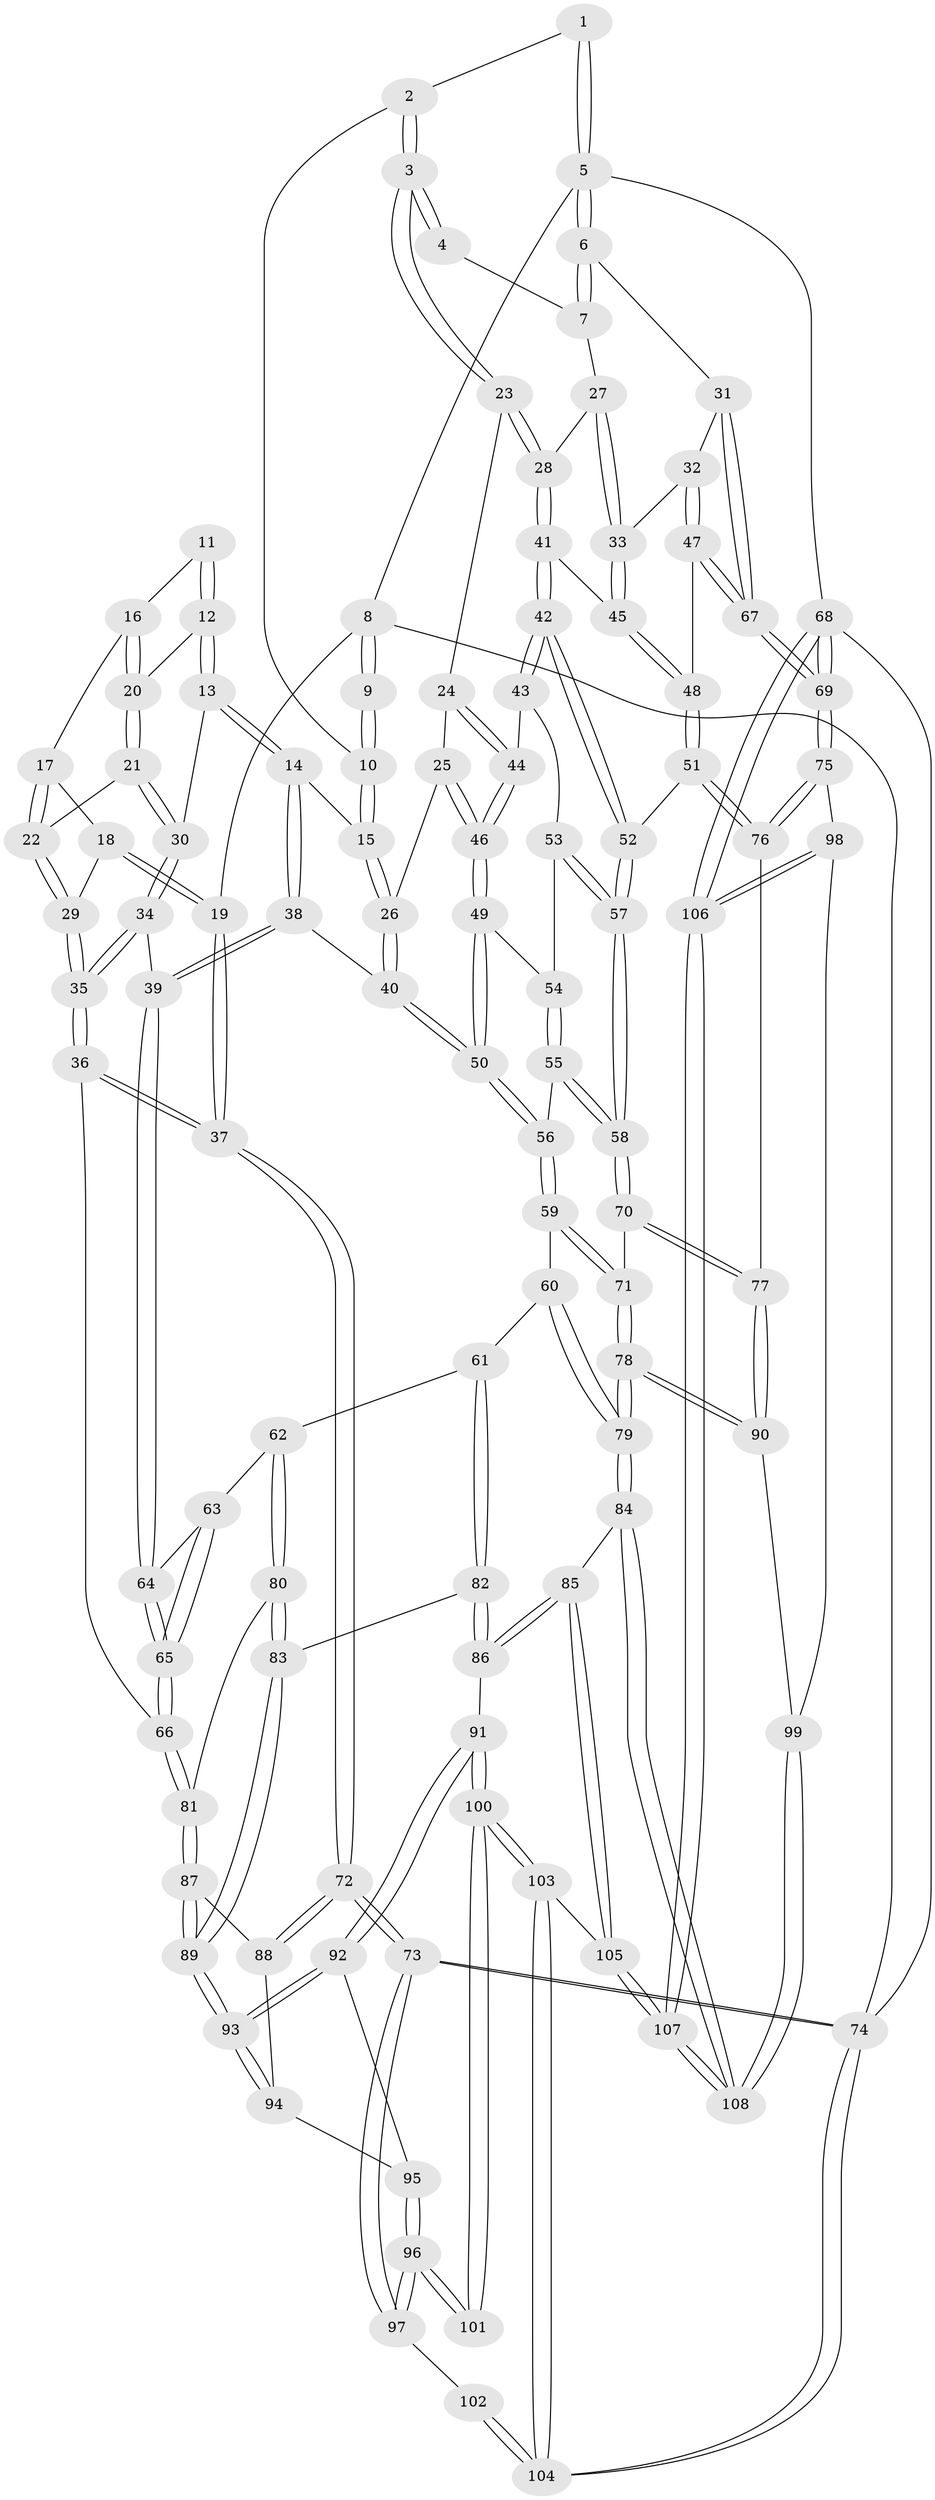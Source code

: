 // Generated by graph-tools (version 1.1) at 2025/02/03/09/25 05:02:03]
// undirected, 108 vertices, 267 edges
graph export_dot {
graph [start="1"]
  node [color=gray90,style=filled];
  1 [pos="+0.9730583517534181+0"];
  2 [pos="+0.7088072853034+0"];
  3 [pos="+0.7582509086554989+0.04629565137341797"];
  4 [pos="+0.9225837984249378+0.030456797764760932"];
  5 [pos="+1+0"];
  6 [pos="+1+0"];
  7 [pos="+0.977400879408167+0.04692695044032002"];
  8 [pos="+0+0"];
  9 [pos="+0.11788839756421744+0"];
  10 [pos="+0.44958293409238365+0"];
  11 [pos="+0.12904844330742563+0"];
  12 [pos="+0.2232103652667784+0.08569955413184857"];
  13 [pos="+0.23754765439979522+0.11791778007687666"];
  14 [pos="+0.29167397311469156+0.13421686488311857"];
  15 [pos="+0.4368591014517128+0.05279078437111085"];
  16 [pos="+0.11106932277325617+0.022422254885437115"];
  17 [pos="+0.07486159303090505+0.07112830185156829"];
  18 [pos="+0.011841126907257313+0.09227984694147189"];
  19 [pos="+0+0"];
  20 [pos="+0.11678201410282565+0.08221287230136388"];
  21 [pos="+0.1052005600337505+0.13787263740389755"];
  22 [pos="+0.07983234801175268+0.14506237221093363"];
  23 [pos="+0.7573427983166187+0.08070959781765483"];
  24 [pos="+0.7393836506028872+0.09554511811300126"];
  25 [pos="+0.6117001920097632+0.1680897430703458"];
  26 [pos="+0.5059679901362247+0.163027385237954"];
  27 [pos="+0.909402014785365+0.11903585208209108"];
  28 [pos="+0.7912748983823893+0.11152485184091937"];
  29 [pos="+0.07202410284958127+0.14808665415917938"];
  30 [pos="+0.1742611895027564+0.16028685803064055"];
  31 [pos="+1+0.15289596433286506"];
  32 [pos="+1+0.1941932385256107"];
  33 [pos="+1+0.19431055444311196"];
  34 [pos="+0.16671622476277126+0.2659152824727764"];
  35 [pos="+0+0.3354491272854024"];
  36 [pos="+0+0.385079737197234"];
  37 [pos="+0+0.3871111058889329"];
  38 [pos="+0.3051353594917272+0.3019456803089706"];
  39 [pos="+0.2934734711693036+0.3132039404700492"];
  40 [pos="+0.461397424144614+0.2780091651112345"];
  41 [pos="+0.8368150469327507+0.21942165520411977"];
  42 [pos="+0.8074566731108518+0.3230617661542099"];
  43 [pos="+0.7346281394661163+0.27491898519771296"];
  44 [pos="+0.7269176367321609+0.26017561894499014"];
  45 [pos="+0.932280810193722+0.23526290020631238"];
  46 [pos="+0.6398216436453998+0.2484437634392425"];
  47 [pos="+0.9345689754622937+0.4195948850979215"];
  48 [pos="+0.9304654317943137+0.41975611914455596"];
  49 [pos="+0.6410589229814594+0.266167644690702"];
  50 [pos="+0.500598057028095+0.35018018693399783"];
  51 [pos="+0.9188153412876416+0.4234596328904123"];
  52 [pos="+0.8171767146935338+0.406115159854298"];
  53 [pos="+0.6796472574505863+0.3019212353705482"];
  54 [pos="+0.6472030573302012+0.2831296259058211"];
  55 [pos="+0.6047223709634378+0.39236764401943164"];
  56 [pos="+0.5179177387924049+0.39717715434248335"];
  57 [pos="+0.7558216838291687+0.4404970973776249"];
  58 [pos="+0.749921152689676+0.4455925443305429"];
  59 [pos="+0.5021725996145948+0.4336358644766126"];
  60 [pos="+0.462293260095386+0.4700561777811479"];
  61 [pos="+0.3843588932690155+0.49303457385747235"];
  62 [pos="+0.3822911431057347+0.49204994061817076"];
  63 [pos="+0.34834738561250944+0.44370576490519137"];
  64 [pos="+0.29148481935845966+0.32591499690798575"];
  65 [pos="+0.14322203913777912+0.47814764569977947"];
  66 [pos="+0.11884498554758743+0.4988874572168674"];
  67 [pos="+1+0.43565152323144174"];
  68 [pos="+1+1"];
  69 [pos="+1+1"];
  70 [pos="+0.7322438434127327+0.5051847093040689"];
  71 [pos="+0.6415994057750964+0.5765954540688931"];
  72 [pos="+0+1"];
  73 [pos="+0+1"];
  74 [pos="+0+1"];
  75 [pos="+0.9531023772980384+0.7224455425913908"];
  76 [pos="+0.9102077752267175+0.6786305543524442"];
  77 [pos="+0.8360765076898103+0.6532717720345513"];
  78 [pos="+0.5741713023456015+0.7248103452433501"];
  79 [pos="+0.5634450093801054+0.7275147265349926"];
  80 [pos="+0.24817880472533774+0.5330784537426685"];
  81 [pos="+0.12649717538853936+0.5124772335605405"];
  82 [pos="+0.3795418828051628+0.5925727659244251"];
  83 [pos="+0.30621032721445635+0.6317783124703152"];
  84 [pos="+0.5522629312676012+0.7337218692058712"];
  85 [pos="+0.5355198541788078+0.7422345747281188"];
  86 [pos="+0.5022816053139374+0.7299667303719863"];
  87 [pos="+0.12730020981641824+0.5262051572589578"];
  88 [pos="+0.09137296509742386+0.6380228890872882"];
  89 [pos="+0.2633049618425915+0.7043641468291945"];
  90 [pos="+0.6260878794380867+0.7440069698828132"];
  91 [pos="+0.2753952746805151+0.7448798630188387"];
  92 [pos="+0.2721279404659561+0.7391286557872307"];
  93 [pos="+0.263468814223594+0.7149355135321476"];
  94 [pos="+0.1328860276446769+0.6973845620937663"];
  95 [pos="+0.11859464600650044+0.7608573810246576"];
  96 [pos="+0.08861151503661921+0.8012177242091236"];
  97 [pos="+0+0.9462322562904897"];
  98 [pos="+0.7092726720787157+0.8052418130518619"];
  99 [pos="+0.6374502172835974+0.7550374394951906"];
  100 [pos="+0.2664482432451193+0.7903899286948868"];
  101 [pos="+0.20643510430838452+0.8131235692596386"];
  102 [pos="+0.18461784653508498+0.8482514059659194"];
  103 [pos="+0.36620888671242013+1"];
  104 [pos="+0.14382795657770986+1"];
  105 [pos="+0.41653287626495045+1"];
  106 [pos="+1+1"];
  107 [pos="+0.6991475662413459+1"];
  108 [pos="+0.6673912431052026+0.9971768680340602"];
  1 -- 2;
  1 -- 5;
  1 -- 5;
  2 -- 3;
  2 -- 3;
  2 -- 10;
  3 -- 4;
  3 -- 4;
  3 -- 23;
  3 -- 23;
  4 -- 7;
  5 -- 6;
  5 -- 6;
  5 -- 8;
  5 -- 68;
  6 -- 7;
  6 -- 7;
  6 -- 31;
  7 -- 27;
  8 -- 9;
  8 -- 9;
  8 -- 19;
  8 -- 74;
  9 -- 10;
  9 -- 10;
  10 -- 15;
  10 -- 15;
  11 -- 12;
  11 -- 12;
  11 -- 16;
  12 -- 13;
  12 -- 13;
  12 -- 20;
  13 -- 14;
  13 -- 14;
  13 -- 30;
  14 -- 15;
  14 -- 38;
  14 -- 38;
  15 -- 26;
  15 -- 26;
  16 -- 17;
  16 -- 20;
  16 -- 20;
  17 -- 18;
  17 -- 22;
  17 -- 22;
  18 -- 19;
  18 -- 19;
  18 -- 29;
  19 -- 37;
  19 -- 37;
  20 -- 21;
  20 -- 21;
  21 -- 22;
  21 -- 30;
  21 -- 30;
  22 -- 29;
  22 -- 29;
  23 -- 24;
  23 -- 28;
  23 -- 28;
  24 -- 25;
  24 -- 44;
  24 -- 44;
  25 -- 26;
  25 -- 46;
  25 -- 46;
  26 -- 40;
  26 -- 40;
  27 -- 28;
  27 -- 33;
  27 -- 33;
  28 -- 41;
  28 -- 41;
  29 -- 35;
  29 -- 35;
  30 -- 34;
  30 -- 34;
  31 -- 32;
  31 -- 67;
  31 -- 67;
  32 -- 33;
  32 -- 47;
  32 -- 47;
  33 -- 45;
  33 -- 45;
  34 -- 35;
  34 -- 35;
  34 -- 39;
  35 -- 36;
  35 -- 36;
  36 -- 37;
  36 -- 37;
  36 -- 66;
  37 -- 72;
  37 -- 72;
  38 -- 39;
  38 -- 39;
  38 -- 40;
  39 -- 64;
  39 -- 64;
  40 -- 50;
  40 -- 50;
  41 -- 42;
  41 -- 42;
  41 -- 45;
  42 -- 43;
  42 -- 43;
  42 -- 52;
  42 -- 52;
  43 -- 44;
  43 -- 53;
  44 -- 46;
  44 -- 46;
  45 -- 48;
  45 -- 48;
  46 -- 49;
  46 -- 49;
  47 -- 48;
  47 -- 67;
  47 -- 67;
  48 -- 51;
  48 -- 51;
  49 -- 50;
  49 -- 50;
  49 -- 54;
  50 -- 56;
  50 -- 56;
  51 -- 52;
  51 -- 76;
  51 -- 76;
  52 -- 57;
  52 -- 57;
  53 -- 54;
  53 -- 57;
  53 -- 57;
  54 -- 55;
  54 -- 55;
  55 -- 56;
  55 -- 58;
  55 -- 58;
  56 -- 59;
  56 -- 59;
  57 -- 58;
  57 -- 58;
  58 -- 70;
  58 -- 70;
  59 -- 60;
  59 -- 71;
  59 -- 71;
  60 -- 61;
  60 -- 79;
  60 -- 79;
  61 -- 62;
  61 -- 82;
  61 -- 82;
  62 -- 63;
  62 -- 80;
  62 -- 80;
  63 -- 64;
  63 -- 65;
  63 -- 65;
  64 -- 65;
  64 -- 65;
  65 -- 66;
  65 -- 66;
  66 -- 81;
  66 -- 81;
  67 -- 69;
  67 -- 69;
  68 -- 69;
  68 -- 69;
  68 -- 106;
  68 -- 106;
  68 -- 74;
  69 -- 75;
  69 -- 75;
  70 -- 71;
  70 -- 77;
  70 -- 77;
  71 -- 78;
  71 -- 78;
  72 -- 73;
  72 -- 73;
  72 -- 88;
  72 -- 88;
  73 -- 74;
  73 -- 74;
  73 -- 97;
  73 -- 97;
  74 -- 104;
  74 -- 104;
  75 -- 76;
  75 -- 76;
  75 -- 98;
  76 -- 77;
  77 -- 90;
  77 -- 90;
  78 -- 79;
  78 -- 79;
  78 -- 90;
  78 -- 90;
  79 -- 84;
  79 -- 84;
  80 -- 81;
  80 -- 83;
  80 -- 83;
  81 -- 87;
  81 -- 87;
  82 -- 83;
  82 -- 86;
  82 -- 86;
  83 -- 89;
  83 -- 89;
  84 -- 85;
  84 -- 108;
  84 -- 108;
  85 -- 86;
  85 -- 86;
  85 -- 105;
  85 -- 105;
  86 -- 91;
  87 -- 88;
  87 -- 89;
  87 -- 89;
  88 -- 94;
  89 -- 93;
  89 -- 93;
  90 -- 99;
  91 -- 92;
  91 -- 92;
  91 -- 100;
  91 -- 100;
  92 -- 93;
  92 -- 93;
  92 -- 95;
  93 -- 94;
  93 -- 94;
  94 -- 95;
  95 -- 96;
  95 -- 96;
  96 -- 97;
  96 -- 97;
  96 -- 101;
  96 -- 101;
  97 -- 102;
  98 -- 99;
  98 -- 106;
  98 -- 106;
  99 -- 108;
  99 -- 108;
  100 -- 101;
  100 -- 101;
  100 -- 103;
  100 -- 103;
  102 -- 104;
  102 -- 104;
  103 -- 104;
  103 -- 104;
  103 -- 105;
  105 -- 107;
  105 -- 107;
  106 -- 107;
  106 -- 107;
  107 -- 108;
  107 -- 108;
}
